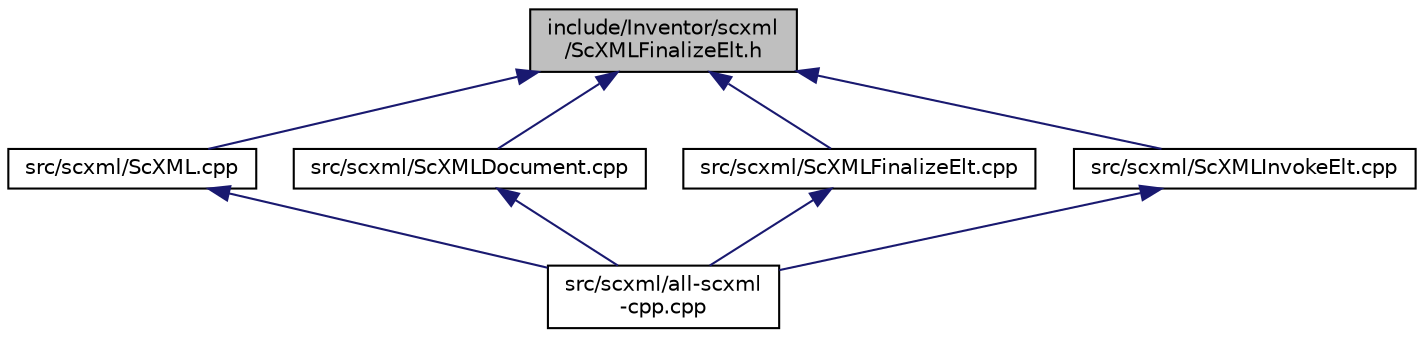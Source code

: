 digraph "include/Inventor/scxml/ScXMLFinalizeElt.h"
{
 // LATEX_PDF_SIZE
  edge [fontname="Helvetica",fontsize="10",labelfontname="Helvetica",labelfontsize="10"];
  node [fontname="Helvetica",fontsize="10",shape=record];
  Node1 [label="include/Inventor/scxml\l/ScXMLFinalizeElt.h",height=0.2,width=0.4,color="black", fillcolor="grey75", style="filled", fontcolor="black",tooltip=" "];
  Node1 -> Node2 [dir="back",color="midnightblue",fontsize="10",style="solid",fontname="Helvetica"];
  Node2 [label="src/scxml/ScXML.cpp",height=0.2,width=0.4,color="black", fillcolor="white", style="filled",URL="$ScXML_8cpp.html",tooltip=" "];
  Node2 -> Node3 [dir="back",color="midnightblue",fontsize="10",style="solid",fontname="Helvetica"];
  Node3 [label="src/scxml/all-scxml\l-cpp.cpp",height=0.2,width=0.4,color="black", fillcolor="white", style="filled",URL="$all-scxml-cpp_8cpp.html",tooltip=" "];
  Node1 -> Node4 [dir="back",color="midnightblue",fontsize="10",style="solid",fontname="Helvetica"];
  Node4 [label="src/scxml/ScXMLDocument.cpp",height=0.2,width=0.4,color="black", fillcolor="white", style="filled",URL="$ScXMLDocument_8cpp.html",tooltip=" "];
  Node4 -> Node3 [dir="back",color="midnightblue",fontsize="10",style="solid",fontname="Helvetica"];
  Node1 -> Node5 [dir="back",color="midnightblue",fontsize="10",style="solid",fontname="Helvetica"];
  Node5 [label="src/scxml/ScXMLFinalizeElt.cpp",height=0.2,width=0.4,color="black", fillcolor="white", style="filled",URL="$ScXMLFinalizeElt_8cpp.html",tooltip=" "];
  Node5 -> Node3 [dir="back",color="midnightblue",fontsize="10",style="solid",fontname="Helvetica"];
  Node1 -> Node6 [dir="back",color="midnightblue",fontsize="10",style="solid",fontname="Helvetica"];
  Node6 [label="src/scxml/ScXMLInvokeElt.cpp",height=0.2,width=0.4,color="black", fillcolor="white", style="filled",URL="$ScXMLInvokeElt_8cpp.html",tooltip=" "];
  Node6 -> Node3 [dir="back",color="midnightblue",fontsize="10",style="solid",fontname="Helvetica"];
}
